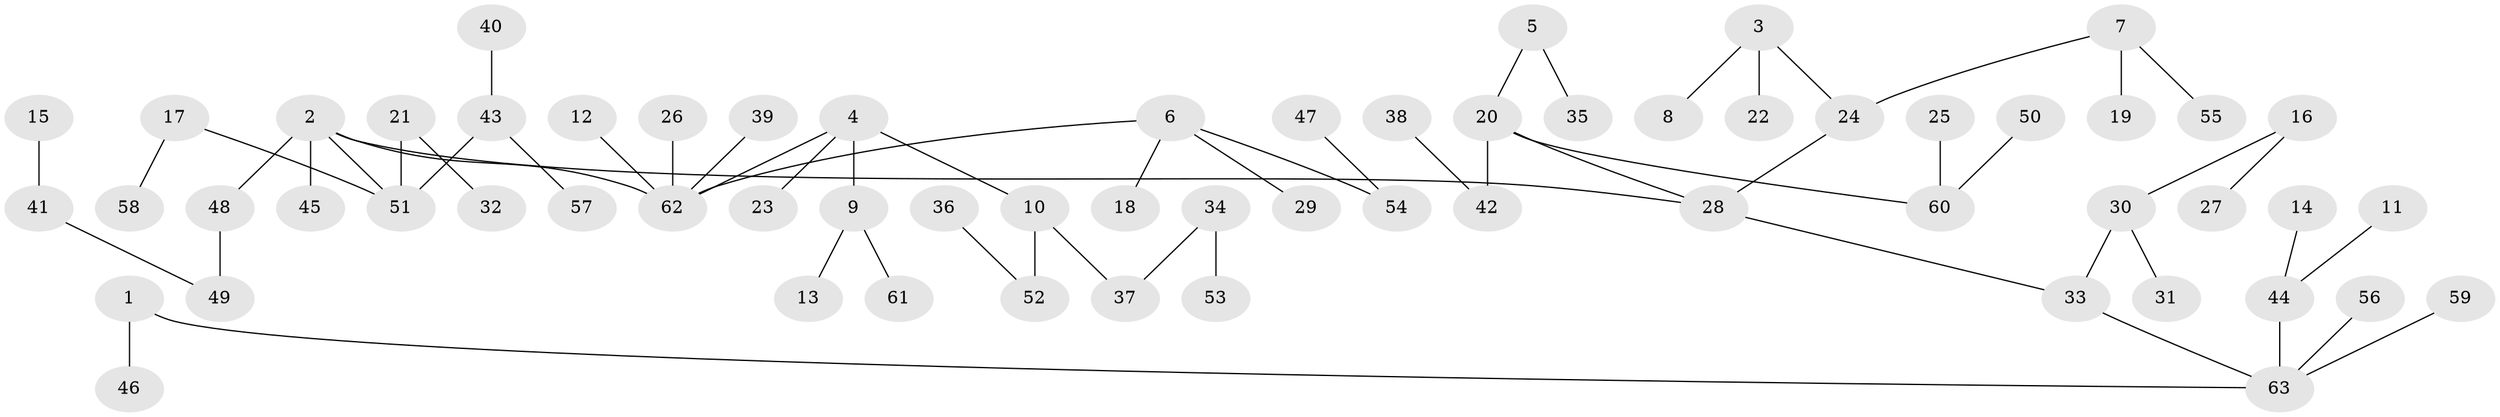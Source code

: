 // original degree distribution, {4: 0.048, 6: 0.024, 5: 0.048, 2: 0.256, 3: 0.112, 1: 0.504, 7: 0.008}
// Generated by graph-tools (version 1.1) at 2025/02/03/09/25 03:02:25]
// undirected, 63 vertices, 62 edges
graph export_dot {
graph [start="1"]
  node [color=gray90,style=filled];
  1;
  2;
  3;
  4;
  5;
  6;
  7;
  8;
  9;
  10;
  11;
  12;
  13;
  14;
  15;
  16;
  17;
  18;
  19;
  20;
  21;
  22;
  23;
  24;
  25;
  26;
  27;
  28;
  29;
  30;
  31;
  32;
  33;
  34;
  35;
  36;
  37;
  38;
  39;
  40;
  41;
  42;
  43;
  44;
  45;
  46;
  47;
  48;
  49;
  50;
  51;
  52;
  53;
  54;
  55;
  56;
  57;
  58;
  59;
  60;
  61;
  62;
  63;
  1 -- 46 [weight=1.0];
  1 -- 63 [weight=1.0];
  2 -- 28 [weight=1.0];
  2 -- 45 [weight=1.0];
  2 -- 48 [weight=1.0];
  2 -- 51 [weight=1.0];
  2 -- 62 [weight=1.0];
  3 -- 8 [weight=1.0];
  3 -- 22 [weight=1.0];
  3 -- 24 [weight=1.0];
  4 -- 9 [weight=1.0];
  4 -- 10 [weight=1.0];
  4 -- 23 [weight=1.0];
  4 -- 62 [weight=1.0];
  5 -- 20 [weight=1.0];
  5 -- 35 [weight=1.0];
  6 -- 18 [weight=1.0];
  6 -- 29 [weight=1.0];
  6 -- 54 [weight=1.0];
  6 -- 62 [weight=1.0];
  7 -- 19 [weight=1.0];
  7 -- 24 [weight=1.0];
  7 -- 55 [weight=1.0];
  9 -- 13 [weight=1.0];
  9 -- 61 [weight=1.0];
  10 -- 37 [weight=1.0];
  10 -- 52 [weight=1.0];
  11 -- 44 [weight=1.0];
  12 -- 62 [weight=1.0];
  14 -- 44 [weight=1.0];
  15 -- 41 [weight=1.0];
  16 -- 27 [weight=1.0];
  16 -- 30 [weight=1.0];
  17 -- 51 [weight=1.0];
  17 -- 58 [weight=1.0];
  20 -- 28 [weight=1.0];
  20 -- 42 [weight=1.0];
  20 -- 60 [weight=1.0];
  21 -- 32 [weight=1.0];
  21 -- 51 [weight=1.0];
  24 -- 28 [weight=1.0];
  25 -- 60 [weight=1.0];
  26 -- 62 [weight=1.0];
  28 -- 33 [weight=1.0];
  30 -- 31 [weight=1.0];
  30 -- 33 [weight=1.0];
  33 -- 63 [weight=1.0];
  34 -- 37 [weight=1.0];
  34 -- 53 [weight=1.0];
  36 -- 52 [weight=1.0];
  38 -- 42 [weight=1.0];
  39 -- 62 [weight=1.0];
  40 -- 43 [weight=1.0];
  41 -- 49 [weight=1.0];
  43 -- 51 [weight=1.0];
  43 -- 57 [weight=1.0];
  44 -- 63 [weight=1.0];
  47 -- 54 [weight=1.0];
  48 -- 49 [weight=1.0];
  50 -- 60 [weight=1.0];
  56 -- 63 [weight=1.0];
  59 -- 63 [weight=1.0];
}
